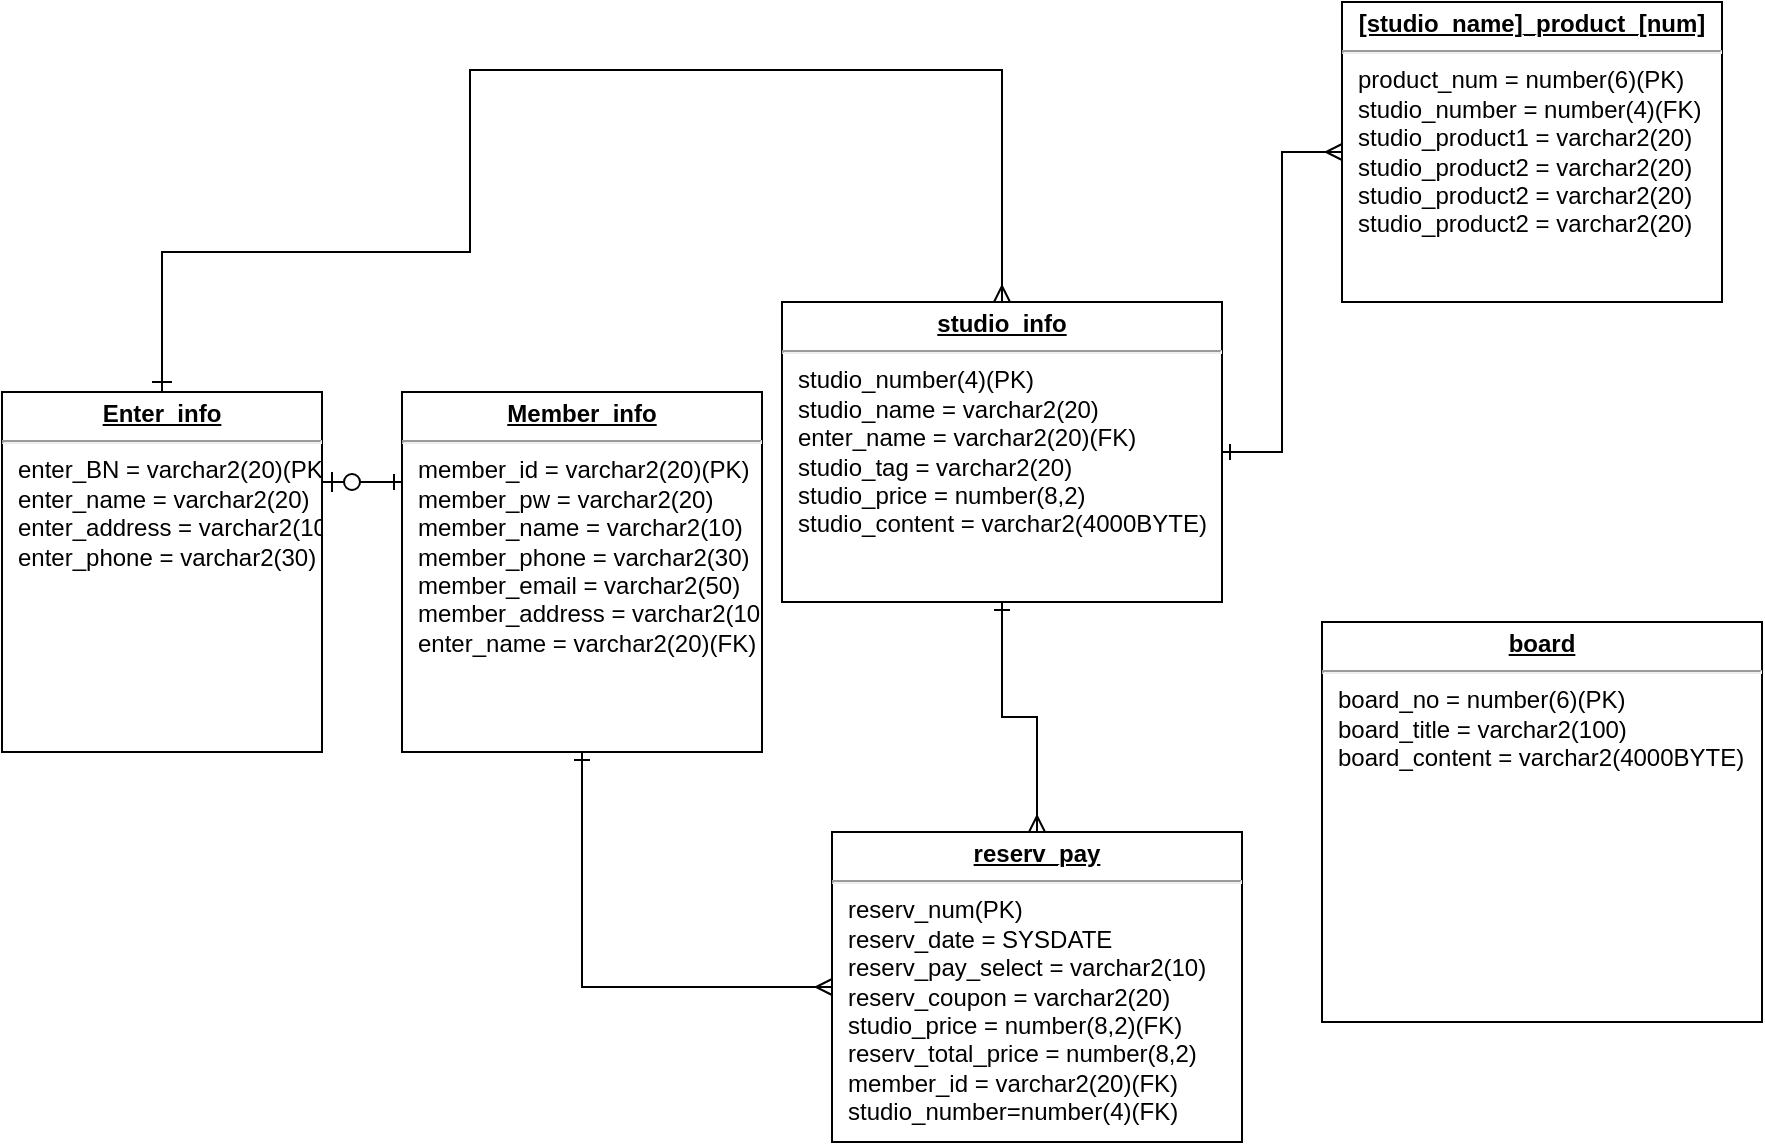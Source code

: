 <mxfile version="14.7.1" type="google"><diagram name="Page-1" id="a7904f86-f2b4-8e86-fa97-74104820619b"><mxGraphModel dx="1178" dy="659" grid="1" gridSize="10" guides="1" tooltips="1" connect="1" arrows="1" fold="1" page="1" pageScale="1" pageWidth="1100" pageHeight="850" background="none" math="0" shadow="0"><root><mxCell id="0"/><mxCell id="1" parent="0"/><mxCell id="24794b860abc3c2d-1" value="&lt;p style=&quot;margin: 0px ; margin-top: 4px ; text-align: center ; text-decoration: underline&quot;&gt;&lt;b&gt;Enter_info&lt;/b&gt;&lt;/p&gt;&lt;hr&gt;&lt;p style=&quot;margin: 0px ; margin-left: 8px&quot;&gt;enter_BN = varchar2(20)(PK)&lt;/p&gt;&lt;p style=&quot;margin: 0px ; margin-left: 8px&quot;&gt;enter_name = varchar2(20)&lt;br&gt;enter_address = varchar2(100)&lt;/p&gt;&lt;p style=&quot;margin: 0px ; margin-left: 8px&quot;&gt;enter_phone = varchar2(30)&lt;/p&gt;" style="verticalAlign=top;align=left;overflow=fill;fontSize=12;fontFamily=Helvetica;html=1;rounded=0;shadow=0;comic=0;labelBackgroundColor=none;strokeWidth=1" parent="1" vertex="1"><mxGeometry x="20" y="205" width="160" height="180" as="geometry"/></mxCell><mxCell id="24794b860abc3c2d-40" style="edgeStyle=orthogonalEdgeStyle;rounded=0;html=1;exitX=0;exitY=0.25;entryX=1;entryY=0.25;labelBackgroundColor=none;endArrow=ERzeroToOne;endFill=1;endSize=8;fontFamily=Verdana;fontSize=12;align=left;startArrow=ERone;startFill=0;" parent="1" source="24794b860abc3c2d-17" target="24794b860abc3c2d-1" edge="1"><mxGeometry relative="1" as="geometry"/></mxCell><mxCell id="24794b860abc3c2d-17" value="&lt;p style=&quot;margin: 0px ; margin-top: 4px ; text-align: center ; text-decoration: underline&quot;&gt;&lt;b&gt;Member_info&lt;/b&gt;&lt;/p&gt;&lt;hr&gt;&lt;p style=&quot;margin: 0px ; margin-left: 8px&quot;&gt;member_id = varchar2(20)(PK)&lt;br&gt;member_pw = varchar2(20)&lt;br&gt;member_name = varchar2(10)&lt;/p&gt;&lt;p style=&quot;margin: 0px ; margin-left: 8px&quot;&gt;member_phone&amp;nbsp;= varchar2(30)&lt;br&gt;&lt;/p&gt;&lt;p style=&quot;margin: 0px ; margin-left: 8px&quot;&gt;member_email = varchar2(50)&lt;br&gt;&lt;/p&gt;&lt;p style=&quot;margin: 0px ; margin-left: 8px&quot;&gt;member_address = varchar2(100)&lt;/p&gt;&lt;p style=&quot;margin: 0px ; margin-left: 8px&quot;&gt;enter_name = varchar2(20)(FK)&lt;/p&gt;" style="verticalAlign=top;align=left;overflow=fill;fontSize=12;fontFamily=Helvetica;html=1;rounded=0;shadow=0;comic=0;labelBackgroundColor=none;strokeWidth=1" parent="1" vertex="1"><mxGeometry x="220" y="205" width="180" height="180" as="geometry"/></mxCell><mxCell id="ICquLDqHNe3yyfw6QG1D-3" style="edgeStyle=orthogonalEdgeStyle;rounded=0;orthogonalLoop=1;jettySize=auto;html=1;entryX=0;entryY=0.5;entryDx=0;entryDy=0;endArrow=ERmany;endFill=0;startArrow=ERone;startFill=0;" parent="1" source="24794b860abc3c2d-19" target="ICquLDqHNe3yyfw6QG1D-1" edge="1"><mxGeometry relative="1" as="geometry"/></mxCell><mxCell id="ICquLDqHNe3yyfw6QG1D-4" style="edgeStyle=orthogonalEdgeStyle;rounded=0;orthogonalLoop=1;jettySize=auto;html=1;entryX=0.5;entryY=0;entryDx=0;entryDy=0;endArrow=ERmany;endFill=0;startArrow=ERone;startFill=0;" parent="1" source="24794b860abc3c2d-19" target="24794b860abc3c2d-20" edge="1"><mxGeometry relative="1" as="geometry"/></mxCell><mxCell id="24794b860abc3c2d-19" value="&lt;p style=&quot;margin: 0px ; margin-top: 4px ; text-align: center ; text-decoration: underline&quot;&gt;&lt;b&gt;studio_info&lt;/b&gt;&lt;/p&gt;&lt;hr&gt;&lt;p style=&quot;margin: 0px ; margin-left: 8px&quot;&gt;studio_number(4)(PK)&lt;/p&gt;&lt;p style=&quot;margin: 0px ; margin-left: 8px&quot;&gt;studio_name = varchar2(20)&lt;br&gt;&lt;/p&gt;&lt;p style=&quot;margin: 0px ; margin-left: 8px&quot;&gt;enter_name = varchar2(20)(FK)&lt;/p&gt;&lt;p style=&quot;margin: 0px ; margin-left: 8px&quot;&gt;studio_tag = varchar2(20)&lt;br&gt;&lt;/p&gt;&lt;p style=&quot;margin: 0px ; margin-left: 8px&quot;&gt;studio_price = number(8,2)&lt;/p&gt;&lt;p style=&quot;margin: 0px ; margin-left: 8px&quot;&gt;studio_content = varchar2(4000BYTE)&lt;/p&gt;" style="verticalAlign=top;align=left;overflow=fill;fontSize=12;fontFamily=Helvetica;html=1;rounded=0;shadow=0;comic=0;labelBackgroundColor=none;strokeWidth=1" parent="1" vertex="1"><mxGeometry x="410" y="160" width="220" height="150" as="geometry"/></mxCell><mxCell id="ICquLDqHNe3yyfw6QG1D-5" style="edgeStyle=orthogonalEdgeStyle;rounded=0;orthogonalLoop=1;jettySize=auto;html=1;entryX=0.5;entryY=1;entryDx=0;entryDy=0;endArrow=ERone;endFill=0;startArrow=ERmany;startFill=0;" parent="1" source="24794b860abc3c2d-20" target="24794b860abc3c2d-17" edge="1"><mxGeometry relative="1" as="geometry"/></mxCell><mxCell id="24794b860abc3c2d-20" value="&lt;p style=&quot;margin: 0px ; margin-top: 4px ; text-align: center ; text-decoration: underline&quot;&gt;&lt;b&gt;reserv_pay&lt;/b&gt;&lt;/p&gt;&lt;hr&gt;&lt;p style=&quot;margin: 0px ; margin-left: 8px&quot;&gt;reserv_num(PK)&lt;/p&gt;&lt;p style=&quot;margin: 0px ; margin-left: 8px&quot;&gt;reserv_date = SYSDATE&lt;br&gt;reserv_pay_select = varchar2(10)&lt;br&gt;reserv_coupon = varchar2(20)&lt;/p&gt;&lt;p style=&quot;margin: 0px ; margin-left: 8px&quot;&gt;studio_price = number(8,2)(FK)&lt;/p&gt;&lt;p style=&quot;margin: 0px ; margin-left: 8px&quot;&gt;reserv_total_price = number(8,2)&lt;/p&gt;&lt;p style=&quot;margin: 0px ; margin-left: 8px&quot;&gt;member_id = varchar2(20)(FK)&lt;/p&gt;&lt;p style=&quot;margin: 0px ; margin-left: 8px&quot;&gt;studio_number=number(4)(FK)&lt;/p&gt;" style="verticalAlign=top;align=left;overflow=fill;fontSize=12;fontFamily=Helvetica;html=1;rounded=0;shadow=0;comic=0;labelBackgroundColor=none;strokeWidth=1" parent="1" vertex="1"><mxGeometry x="435" y="425" width="205" height="155" as="geometry"/></mxCell><mxCell id="24794b860abc3c2d-23" value="&lt;p style=&quot;margin: 0px ; margin-top: 4px ; text-align: center ; text-decoration: underline&quot;&gt;&lt;b&gt;board&lt;/b&gt;&lt;/p&gt;&lt;hr&gt;&lt;p style=&quot;margin: 0px ; margin-left: 8px&quot;&gt;board_no = number(6)(PK)&lt;br&gt;&lt;/p&gt;&lt;p style=&quot;margin: 0px ; margin-left: 8px&quot;&gt;board_title = varchar2(100)&lt;br&gt;board_content = varchar2(4000BYTE)&lt;/p&gt;" style="verticalAlign=top;align=left;overflow=fill;fontSize=12;fontFamily=Helvetica;html=1;rounded=0;shadow=0;comic=0;labelBackgroundColor=none;strokeWidth=1" parent="1" vertex="1"><mxGeometry x="680" y="320" width="220" height="200" as="geometry"/></mxCell><mxCell id="ICquLDqHNe3yyfw6QG1D-1" value="&lt;p style=&quot;margin: 0px ; margin-top: 4px ; text-align: center ; text-decoration: underline&quot;&gt;&lt;b&gt;[studio_name]_product_[num]&lt;/b&gt;&lt;/p&gt;&lt;hr&gt;&lt;p style=&quot;margin: 0px ; margin-left: 8px&quot;&gt;product_num = number(6)(PK)&lt;/p&gt;&lt;p style=&quot;margin: 0px ; margin-left: 8px&quot;&gt;studio_number = number(4)(FK)&lt;br&gt;&lt;/p&gt;&lt;p style=&quot;margin: 0px ; margin-left: 8px&quot;&gt;studio_product1 = varchar2(20)&amp;nbsp;&lt;/p&gt;&lt;p style=&quot;margin: 0px ; margin-left: 8px&quot;&gt;studio_product2 = varchar2(20)&amp;nbsp;&lt;br&gt;&lt;/p&gt;&lt;p style=&quot;margin: 0px ; margin-left: 8px&quot;&gt;studio_product2 = varchar2(20)&lt;br&gt;&lt;/p&gt;&lt;p style=&quot;margin: 0px ; margin-left: 8px&quot;&gt;studio_product2 = varchar2(20)&lt;br&gt;&lt;/p&gt;" style="verticalAlign=top;align=left;overflow=fill;fontSize=12;fontFamily=Helvetica;html=1;rounded=0;shadow=0;comic=0;labelBackgroundColor=none;strokeWidth=1" parent="1" vertex="1"><mxGeometry x="690" y="10" width="190" height="150" as="geometry"/></mxCell><mxCell id="ICquLDqHNe3yyfw6QG1D-2" style="edgeStyle=orthogonalEdgeStyle;rounded=0;html=1;labelBackgroundColor=none;endArrow=ERone;endFill=0;endSize=8;fontFamily=Verdana;fontSize=12;align=left;entryX=0.5;entryY=0;exitX=0.5;exitY=0;exitDx=0;exitDy=0;entryDx=0;entryDy=0;startArrow=ERmany;startFill=0;" parent="1" source="24794b860abc3c2d-19" target="24794b860abc3c2d-1" edge="1"><mxGeometry relative="1" as="geometry"><Array as="points"><mxPoint x="520" y="44"/><mxPoint x="254" y="44"/><mxPoint x="254" y="135"/><mxPoint x="100" y="135"/></Array><mxPoint x="280" y="43.5" as="sourcePoint"/><mxPoint x="230" y="135" as="targetPoint"/></mxGeometry></mxCell></root></mxGraphModel></diagram></mxfile>